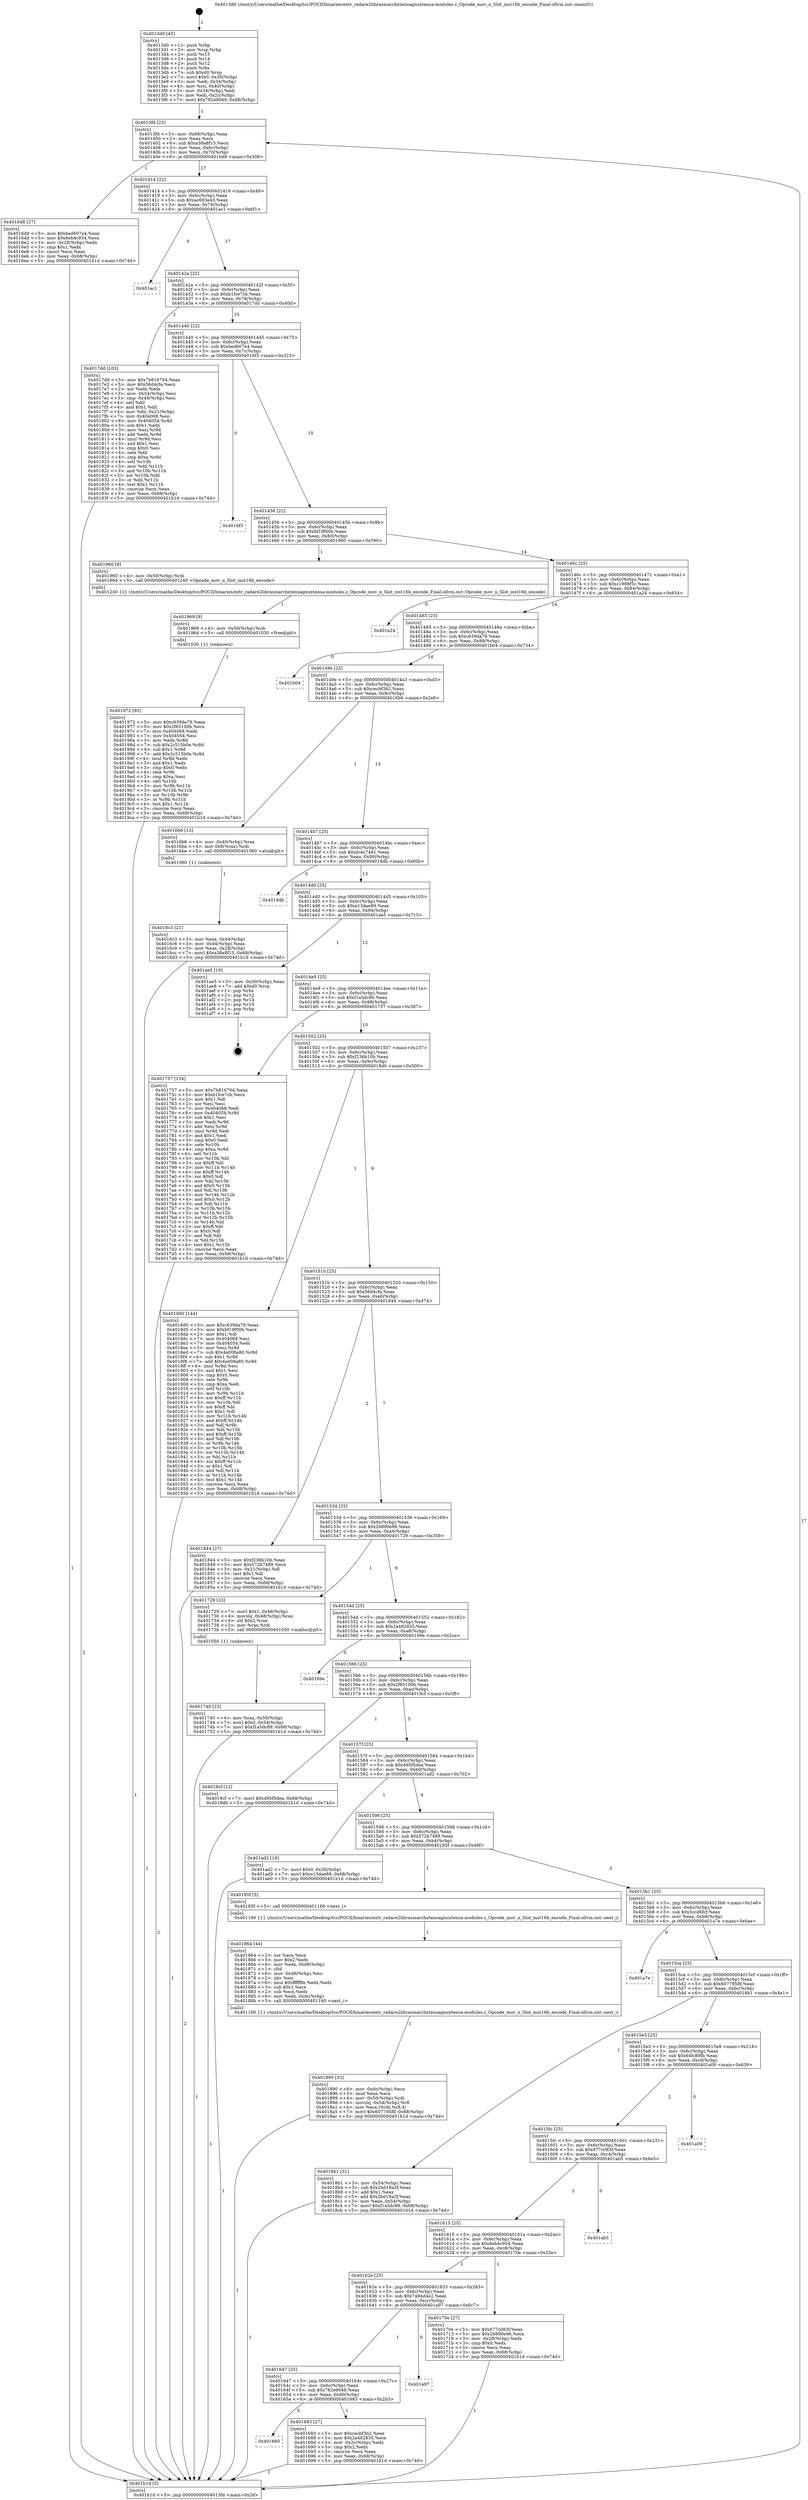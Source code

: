digraph "0x4013d0" {
  label = "0x4013d0 (/mnt/c/Users/mathe/Desktop/tcc/POCII/binaries/extr_radare2librasmarchxtensagnuxtensa-modules.c_Opcode_mov_n_Slot_inst16b_encode_Final-ollvm.out::main(0))"
  labelloc = "t"
  node[shape=record]

  Entry [label="",width=0.3,height=0.3,shape=circle,fillcolor=black,style=filled]
  "0x4013fd" [label="{
     0x4013fd [23]\l
     | [instrs]\l
     &nbsp;&nbsp;0x4013fd \<+3\>: mov -0x68(%rbp),%eax\l
     &nbsp;&nbsp;0x401400 \<+2\>: mov %eax,%ecx\l
     &nbsp;&nbsp;0x401402 \<+6\>: sub $0xa38a8f15,%ecx\l
     &nbsp;&nbsp;0x401408 \<+3\>: mov %eax,-0x6c(%rbp)\l
     &nbsp;&nbsp;0x40140b \<+3\>: mov %ecx,-0x70(%rbp)\l
     &nbsp;&nbsp;0x40140e \<+6\>: je 00000000004016d8 \<main+0x308\>\l
  }"]
  "0x4016d8" [label="{
     0x4016d8 [27]\l
     | [instrs]\l
     &nbsp;&nbsp;0x4016d8 \<+5\>: mov $0xbed607e4,%eax\l
     &nbsp;&nbsp;0x4016dd \<+5\>: mov $0x6eb4c934,%ecx\l
     &nbsp;&nbsp;0x4016e2 \<+3\>: mov -0x28(%rbp),%edx\l
     &nbsp;&nbsp;0x4016e5 \<+3\>: cmp $0x1,%edx\l
     &nbsp;&nbsp;0x4016e8 \<+3\>: cmovl %ecx,%eax\l
     &nbsp;&nbsp;0x4016eb \<+3\>: mov %eax,-0x68(%rbp)\l
     &nbsp;&nbsp;0x4016ee \<+5\>: jmp 0000000000401b1d \<main+0x74d\>\l
  }"]
  "0x401414" [label="{
     0x401414 [22]\l
     | [instrs]\l
     &nbsp;&nbsp;0x401414 \<+5\>: jmp 0000000000401419 \<main+0x49\>\l
     &nbsp;&nbsp;0x401419 \<+3\>: mov -0x6c(%rbp),%eax\l
     &nbsp;&nbsp;0x40141c \<+5\>: sub $0xac693e43,%eax\l
     &nbsp;&nbsp;0x401421 \<+3\>: mov %eax,-0x74(%rbp)\l
     &nbsp;&nbsp;0x401424 \<+6\>: je 0000000000401ac1 \<main+0x6f1\>\l
  }"]
  Exit [label="",width=0.3,height=0.3,shape=circle,fillcolor=black,style=filled,peripheries=2]
  "0x401ac1" [label="{
     0x401ac1\l
  }", style=dashed]
  "0x40142a" [label="{
     0x40142a [22]\l
     | [instrs]\l
     &nbsp;&nbsp;0x40142a \<+5\>: jmp 000000000040142f \<main+0x5f\>\l
     &nbsp;&nbsp;0x40142f \<+3\>: mov -0x6c(%rbp),%eax\l
     &nbsp;&nbsp;0x401432 \<+5\>: sub $0xb1fce7cb,%eax\l
     &nbsp;&nbsp;0x401437 \<+3\>: mov %eax,-0x78(%rbp)\l
     &nbsp;&nbsp;0x40143a \<+6\>: je 00000000004017dd \<main+0x40d\>\l
  }"]
  "0x401972" [label="{
     0x401972 [93]\l
     | [instrs]\l
     &nbsp;&nbsp;0x401972 \<+5\>: mov $0xc639da79,%eax\l
     &nbsp;&nbsp;0x401977 \<+5\>: mov $0x2f65100b,%ecx\l
     &nbsp;&nbsp;0x40197c \<+7\>: mov 0x404068,%edx\l
     &nbsp;&nbsp;0x401983 \<+7\>: mov 0x404054,%esi\l
     &nbsp;&nbsp;0x40198a \<+3\>: mov %edx,%r8d\l
     &nbsp;&nbsp;0x40198d \<+7\>: sub $0x2c515b0e,%r8d\l
     &nbsp;&nbsp;0x401994 \<+4\>: sub $0x1,%r8d\l
     &nbsp;&nbsp;0x401998 \<+7\>: add $0x2c515b0e,%r8d\l
     &nbsp;&nbsp;0x40199f \<+4\>: imul %r8d,%edx\l
     &nbsp;&nbsp;0x4019a3 \<+3\>: and $0x1,%edx\l
     &nbsp;&nbsp;0x4019a6 \<+3\>: cmp $0x0,%edx\l
     &nbsp;&nbsp;0x4019a9 \<+4\>: sete %r9b\l
     &nbsp;&nbsp;0x4019ad \<+3\>: cmp $0xa,%esi\l
     &nbsp;&nbsp;0x4019b0 \<+4\>: setl %r10b\l
     &nbsp;&nbsp;0x4019b4 \<+3\>: mov %r9b,%r11b\l
     &nbsp;&nbsp;0x4019b7 \<+3\>: and %r10b,%r11b\l
     &nbsp;&nbsp;0x4019ba \<+3\>: xor %r10b,%r9b\l
     &nbsp;&nbsp;0x4019bd \<+3\>: or %r9b,%r11b\l
     &nbsp;&nbsp;0x4019c0 \<+4\>: test $0x1,%r11b\l
     &nbsp;&nbsp;0x4019c4 \<+3\>: cmovne %ecx,%eax\l
     &nbsp;&nbsp;0x4019c7 \<+3\>: mov %eax,-0x68(%rbp)\l
     &nbsp;&nbsp;0x4019ca \<+5\>: jmp 0000000000401b1d \<main+0x74d\>\l
  }"]
  "0x4017dd" [label="{
     0x4017dd [103]\l
     | [instrs]\l
     &nbsp;&nbsp;0x4017dd \<+5\>: mov $0x7b816704,%eax\l
     &nbsp;&nbsp;0x4017e2 \<+5\>: mov $0x56d4cfa,%ecx\l
     &nbsp;&nbsp;0x4017e7 \<+2\>: xor %edx,%edx\l
     &nbsp;&nbsp;0x4017e9 \<+3\>: mov -0x54(%rbp),%esi\l
     &nbsp;&nbsp;0x4017ec \<+3\>: cmp -0x48(%rbp),%esi\l
     &nbsp;&nbsp;0x4017ef \<+4\>: setl %dil\l
     &nbsp;&nbsp;0x4017f3 \<+4\>: and $0x1,%dil\l
     &nbsp;&nbsp;0x4017f7 \<+4\>: mov %dil,-0x21(%rbp)\l
     &nbsp;&nbsp;0x4017fb \<+7\>: mov 0x404068,%esi\l
     &nbsp;&nbsp;0x401802 \<+8\>: mov 0x404054,%r8d\l
     &nbsp;&nbsp;0x40180a \<+3\>: sub $0x1,%edx\l
     &nbsp;&nbsp;0x40180d \<+3\>: mov %esi,%r9d\l
     &nbsp;&nbsp;0x401810 \<+3\>: add %edx,%r9d\l
     &nbsp;&nbsp;0x401813 \<+4\>: imul %r9d,%esi\l
     &nbsp;&nbsp;0x401817 \<+3\>: and $0x1,%esi\l
     &nbsp;&nbsp;0x40181a \<+3\>: cmp $0x0,%esi\l
     &nbsp;&nbsp;0x40181d \<+4\>: sete %dil\l
     &nbsp;&nbsp;0x401821 \<+4\>: cmp $0xa,%r8d\l
     &nbsp;&nbsp;0x401825 \<+4\>: setl %r10b\l
     &nbsp;&nbsp;0x401829 \<+3\>: mov %dil,%r11b\l
     &nbsp;&nbsp;0x40182c \<+3\>: and %r10b,%r11b\l
     &nbsp;&nbsp;0x40182f \<+3\>: xor %r10b,%dil\l
     &nbsp;&nbsp;0x401832 \<+3\>: or %dil,%r11b\l
     &nbsp;&nbsp;0x401835 \<+4\>: test $0x1,%r11b\l
     &nbsp;&nbsp;0x401839 \<+3\>: cmovne %ecx,%eax\l
     &nbsp;&nbsp;0x40183c \<+3\>: mov %eax,-0x68(%rbp)\l
     &nbsp;&nbsp;0x40183f \<+5\>: jmp 0000000000401b1d \<main+0x74d\>\l
  }"]
  "0x401440" [label="{
     0x401440 [22]\l
     | [instrs]\l
     &nbsp;&nbsp;0x401440 \<+5\>: jmp 0000000000401445 \<main+0x75\>\l
     &nbsp;&nbsp;0x401445 \<+3\>: mov -0x6c(%rbp),%eax\l
     &nbsp;&nbsp;0x401448 \<+5\>: sub $0xbed607e4,%eax\l
     &nbsp;&nbsp;0x40144d \<+3\>: mov %eax,-0x7c(%rbp)\l
     &nbsp;&nbsp;0x401450 \<+6\>: je 00000000004016f3 \<main+0x323\>\l
  }"]
  "0x401969" [label="{
     0x401969 [9]\l
     | [instrs]\l
     &nbsp;&nbsp;0x401969 \<+4\>: mov -0x50(%rbp),%rdi\l
     &nbsp;&nbsp;0x40196d \<+5\>: call 0000000000401030 \<free@plt\>\l
     | [calls]\l
     &nbsp;&nbsp;0x401030 \{1\} (unknown)\l
  }"]
  "0x4016f3" [label="{
     0x4016f3\l
  }", style=dashed]
  "0x401456" [label="{
     0x401456 [22]\l
     | [instrs]\l
     &nbsp;&nbsp;0x401456 \<+5\>: jmp 000000000040145b \<main+0x8b\>\l
     &nbsp;&nbsp;0x40145b \<+3\>: mov -0x6c(%rbp),%eax\l
     &nbsp;&nbsp;0x40145e \<+5\>: sub $0xbf19f00b,%eax\l
     &nbsp;&nbsp;0x401463 \<+3\>: mov %eax,-0x80(%rbp)\l
     &nbsp;&nbsp;0x401466 \<+6\>: je 0000000000401960 \<main+0x590\>\l
  }"]
  "0x401890" [label="{
     0x401890 [33]\l
     | [instrs]\l
     &nbsp;&nbsp;0x401890 \<+6\>: mov -0xdc(%rbp),%ecx\l
     &nbsp;&nbsp;0x401896 \<+3\>: imul %eax,%ecx\l
     &nbsp;&nbsp;0x401899 \<+4\>: mov -0x50(%rbp),%rdi\l
     &nbsp;&nbsp;0x40189d \<+4\>: movslq -0x54(%rbp),%r8\l
     &nbsp;&nbsp;0x4018a1 \<+4\>: mov %ecx,(%rdi,%r8,4)\l
     &nbsp;&nbsp;0x4018a5 \<+7\>: movl $0x6077958f,-0x68(%rbp)\l
     &nbsp;&nbsp;0x4018ac \<+5\>: jmp 0000000000401b1d \<main+0x74d\>\l
  }"]
  "0x401960" [label="{
     0x401960 [9]\l
     | [instrs]\l
     &nbsp;&nbsp;0x401960 \<+4\>: mov -0x50(%rbp),%rdi\l
     &nbsp;&nbsp;0x401964 \<+5\>: call 0000000000401240 \<Opcode_mov_n_Slot_inst16b_encode\>\l
     | [calls]\l
     &nbsp;&nbsp;0x401240 \{1\} (/mnt/c/Users/mathe/Desktop/tcc/POCII/binaries/extr_radare2librasmarchxtensagnuxtensa-modules.c_Opcode_mov_n_Slot_inst16b_encode_Final-ollvm.out::Opcode_mov_n_Slot_inst16b_encode)\l
  }"]
  "0x40146c" [label="{
     0x40146c [25]\l
     | [instrs]\l
     &nbsp;&nbsp;0x40146c \<+5\>: jmp 0000000000401471 \<main+0xa1\>\l
     &nbsp;&nbsp;0x401471 \<+3\>: mov -0x6c(%rbp),%eax\l
     &nbsp;&nbsp;0x401474 \<+5\>: sub $0xc1988f5c,%eax\l
     &nbsp;&nbsp;0x401479 \<+6\>: mov %eax,-0x84(%rbp)\l
     &nbsp;&nbsp;0x40147f \<+6\>: je 0000000000401a24 \<main+0x654\>\l
  }"]
  "0x401864" [label="{
     0x401864 [44]\l
     | [instrs]\l
     &nbsp;&nbsp;0x401864 \<+2\>: xor %ecx,%ecx\l
     &nbsp;&nbsp;0x401866 \<+5\>: mov $0x2,%edx\l
     &nbsp;&nbsp;0x40186b \<+6\>: mov %edx,-0xd8(%rbp)\l
     &nbsp;&nbsp;0x401871 \<+1\>: cltd\l
     &nbsp;&nbsp;0x401872 \<+6\>: mov -0xd8(%rbp),%esi\l
     &nbsp;&nbsp;0x401878 \<+2\>: idiv %esi\l
     &nbsp;&nbsp;0x40187a \<+6\>: imul $0xfffffffe,%edx,%edx\l
     &nbsp;&nbsp;0x401880 \<+3\>: sub $0x1,%ecx\l
     &nbsp;&nbsp;0x401883 \<+2\>: sub %ecx,%edx\l
     &nbsp;&nbsp;0x401885 \<+6\>: mov %edx,-0xdc(%rbp)\l
     &nbsp;&nbsp;0x40188b \<+5\>: call 0000000000401160 \<next_i\>\l
     | [calls]\l
     &nbsp;&nbsp;0x401160 \{1\} (/mnt/c/Users/mathe/Desktop/tcc/POCII/binaries/extr_radare2librasmarchxtensagnuxtensa-modules.c_Opcode_mov_n_Slot_inst16b_encode_Final-ollvm.out::next_i)\l
  }"]
  "0x401a24" [label="{
     0x401a24\l
  }", style=dashed]
  "0x401485" [label="{
     0x401485 [25]\l
     | [instrs]\l
     &nbsp;&nbsp;0x401485 \<+5\>: jmp 000000000040148a \<main+0xba\>\l
     &nbsp;&nbsp;0x40148a \<+3\>: mov -0x6c(%rbp),%eax\l
     &nbsp;&nbsp;0x40148d \<+5\>: sub $0xc639da79,%eax\l
     &nbsp;&nbsp;0x401492 \<+6\>: mov %eax,-0x88(%rbp)\l
     &nbsp;&nbsp;0x401498 \<+6\>: je 0000000000401b04 \<main+0x734\>\l
  }"]
  "0x401740" [label="{
     0x401740 [23]\l
     | [instrs]\l
     &nbsp;&nbsp;0x401740 \<+4\>: mov %rax,-0x50(%rbp)\l
     &nbsp;&nbsp;0x401744 \<+7\>: movl $0x0,-0x54(%rbp)\l
     &nbsp;&nbsp;0x40174b \<+7\>: movl $0xf1a5dc89,-0x68(%rbp)\l
     &nbsp;&nbsp;0x401752 \<+5\>: jmp 0000000000401b1d \<main+0x74d\>\l
  }"]
  "0x401b04" [label="{
     0x401b04\l
  }", style=dashed]
  "0x40149e" [label="{
     0x40149e [25]\l
     | [instrs]\l
     &nbsp;&nbsp;0x40149e \<+5\>: jmp 00000000004014a3 \<main+0xd3\>\l
     &nbsp;&nbsp;0x4014a3 \<+3\>: mov -0x6c(%rbp),%eax\l
     &nbsp;&nbsp;0x4014a6 \<+5\>: sub $0xcecbf3b2,%eax\l
     &nbsp;&nbsp;0x4014ab \<+6\>: mov %eax,-0x8c(%rbp)\l
     &nbsp;&nbsp;0x4014b1 \<+6\>: je 00000000004016b6 \<main+0x2e6\>\l
  }"]
  "0x4016c3" [label="{
     0x4016c3 [21]\l
     | [instrs]\l
     &nbsp;&nbsp;0x4016c3 \<+3\>: mov %eax,-0x44(%rbp)\l
     &nbsp;&nbsp;0x4016c6 \<+3\>: mov -0x44(%rbp),%eax\l
     &nbsp;&nbsp;0x4016c9 \<+3\>: mov %eax,-0x28(%rbp)\l
     &nbsp;&nbsp;0x4016cc \<+7\>: movl $0xa38a8f15,-0x68(%rbp)\l
     &nbsp;&nbsp;0x4016d3 \<+5\>: jmp 0000000000401b1d \<main+0x74d\>\l
  }"]
  "0x4016b6" [label="{
     0x4016b6 [13]\l
     | [instrs]\l
     &nbsp;&nbsp;0x4016b6 \<+4\>: mov -0x40(%rbp),%rax\l
     &nbsp;&nbsp;0x4016ba \<+4\>: mov 0x8(%rax),%rdi\l
     &nbsp;&nbsp;0x4016be \<+5\>: call 0000000000401060 \<atoi@plt\>\l
     | [calls]\l
     &nbsp;&nbsp;0x401060 \{1\} (unknown)\l
  }"]
  "0x4014b7" [label="{
     0x4014b7 [25]\l
     | [instrs]\l
     &nbsp;&nbsp;0x4014b7 \<+5\>: jmp 00000000004014bc \<main+0xec\>\l
     &nbsp;&nbsp;0x4014bc \<+3\>: mov -0x6c(%rbp),%eax\l
     &nbsp;&nbsp;0x4014bf \<+5\>: sub $0xdcec7461,%eax\l
     &nbsp;&nbsp;0x4014c4 \<+6\>: mov %eax,-0x90(%rbp)\l
     &nbsp;&nbsp;0x4014ca \<+6\>: je 00000000004019db \<main+0x60b\>\l
  }"]
  "0x4013d0" [label="{
     0x4013d0 [45]\l
     | [instrs]\l
     &nbsp;&nbsp;0x4013d0 \<+1\>: push %rbp\l
     &nbsp;&nbsp;0x4013d1 \<+3\>: mov %rsp,%rbp\l
     &nbsp;&nbsp;0x4013d4 \<+2\>: push %r15\l
     &nbsp;&nbsp;0x4013d6 \<+2\>: push %r14\l
     &nbsp;&nbsp;0x4013d8 \<+2\>: push %r12\l
     &nbsp;&nbsp;0x4013da \<+1\>: push %rbx\l
     &nbsp;&nbsp;0x4013db \<+7\>: sub $0xd0,%rsp\l
     &nbsp;&nbsp;0x4013e2 \<+7\>: movl $0x0,-0x30(%rbp)\l
     &nbsp;&nbsp;0x4013e9 \<+3\>: mov %edi,-0x34(%rbp)\l
     &nbsp;&nbsp;0x4013ec \<+4\>: mov %rsi,-0x40(%rbp)\l
     &nbsp;&nbsp;0x4013f0 \<+3\>: mov -0x34(%rbp),%edi\l
     &nbsp;&nbsp;0x4013f3 \<+3\>: mov %edi,-0x2c(%rbp)\l
     &nbsp;&nbsp;0x4013f6 \<+7\>: movl $0x782e9049,-0x68(%rbp)\l
  }"]
  "0x4019db" [label="{
     0x4019db\l
  }", style=dashed]
  "0x4014d0" [label="{
     0x4014d0 [25]\l
     | [instrs]\l
     &nbsp;&nbsp;0x4014d0 \<+5\>: jmp 00000000004014d5 \<main+0x105\>\l
     &nbsp;&nbsp;0x4014d5 \<+3\>: mov -0x6c(%rbp),%eax\l
     &nbsp;&nbsp;0x4014d8 \<+5\>: sub $0xe13dae89,%eax\l
     &nbsp;&nbsp;0x4014dd \<+6\>: mov %eax,-0x94(%rbp)\l
     &nbsp;&nbsp;0x4014e3 \<+6\>: je 0000000000401ae5 \<main+0x715\>\l
  }"]
  "0x401b1d" [label="{
     0x401b1d [5]\l
     | [instrs]\l
     &nbsp;&nbsp;0x401b1d \<+5\>: jmp 00000000004013fd \<main+0x2d\>\l
  }"]
  "0x401ae5" [label="{
     0x401ae5 [19]\l
     | [instrs]\l
     &nbsp;&nbsp;0x401ae5 \<+3\>: mov -0x30(%rbp),%eax\l
     &nbsp;&nbsp;0x401ae8 \<+7\>: add $0xd0,%rsp\l
     &nbsp;&nbsp;0x401aef \<+1\>: pop %rbx\l
     &nbsp;&nbsp;0x401af0 \<+2\>: pop %r12\l
     &nbsp;&nbsp;0x401af2 \<+2\>: pop %r14\l
     &nbsp;&nbsp;0x401af4 \<+2\>: pop %r15\l
     &nbsp;&nbsp;0x401af6 \<+1\>: pop %rbp\l
     &nbsp;&nbsp;0x401af7 \<+1\>: ret\l
  }"]
  "0x4014e9" [label="{
     0x4014e9 [25]\l
     | [instrs]\l
     &nbsp;&nbsp;0x4014e9 \<+5\>: jmp 00000000004014ee \<main+0x11e\>\l
     &nbsp;&nbsp;0x4014ee \<+3\>: mov -0x6c(%rbp),%eax\l
     &nbsp;&nbsp;0x4014f1 \<+5\>: sub $0xf1a5dc89,%eax\l
     &nbsp;&nbsp;0x4014f6 \<+6\>: mov %eax,-0x98(%rbp)\l
     &nbsp;&nbsp;0x4014fc \<+6\>: je 0000000000401757 \<main+0x387\>\l
  }"]
  "0x401660" [label="{
     0x401660\l
  }", style=dashed]
  "0x401757" [label="{
     0x401757 [134]\l
     | [instrs]\l
     &nbsp;&nbsp;0x401757 \<+5\>: mov $0x7b816704,%eax\l
     &nbsp;&nbsp;0x40175c \<+5\>: mov $0xb1fce7cb,%ecx\l
     &nbsp;&nbsp;0x401761 \<+2\>: mov $0x1,%dl\l
     &nbsp;&nbsp;0x401763 \<+2\>: xor %esi,%esi\l
     &nbsp;&nbsp;0x401765 \<+7\>: mov 0x404068,%edi\l
     &nbsp;&nbsp;0x40176c \<+8\>: mov 0x404054,%r8d\l
     &nbsp;&nbsp;0x401774 \<+3\>: sub $0x1,%esi\l
     &nbsp;&nbsp;0x401777 \<+3\>: mov %edi,%r9d\l
     &nbsp;&nbsp;0x40177a \<+3\>: add %esi,%r9d\l
     &nbsp;&nbsp;0x40177d \<+4\>: imul %r9d,%edi\l
     &nbsp;&nbsp;0x401781 \<+3\>: and $0x1,%edi\l
     &nbsp;&nbsp;0x401784 \<+3\>: cmp $0x0,%edi\l
     &nbsp;&nbsp;0x401787 \<+4\>: sete %r10b\l
     &nbsp;&nbsp;0x40178b \<+4\>: cmp $0xa,%r8d\l
     &nbsp;&nbsp;0x40178f \<+4\>: setl %r11b\l
     &nbsp;&nbsp;0x401793 \<+3\>: mov %r10b,%bl\l
     &nbsp;&nbsp;0x401796 \<+3\>: xor $0xff,%bl\l
     &nbsp;&nbsp;0x401799 \<+3\>: mov %r11b,%r14b\l
     &nbsp;&nbsp;0x40179c \<+4\>: xor $0xff,%r14b\l
     &nbsp;&nbsp;0x4017a0 \<+3\>: xor $0x0,%dl\l
     &nbsp;&nbsp;0x4017a3 \<+3\>: mov %bl,%r15b\l
     &nbsp;&nbsp;0x4017a6 \<+4\>: and $0x0,%r15b\l
     &nbsp;&nbsp;0x4017aa \<+3\>: and %dl,%r10b\l
     &nbsp;&nbsp;0x4017ad \<+3\>: mov %r14b,%r12b\l
     &nbsp;&nbsp;0x4017b0 \<+4\>: and $0x0,%r12b\l
     &nbsp;&nbsp;0x4017b4 \<+3\>: and %dl,%r11b\l
     &nbsp;&nbsp;0x4017b7 \<+3\>: or %r10b,%r15b\l
     &nbsp;&nbsp;0x4017ba \<+3\>: or %r11b,%r12b\l
     &nbsp;&nbsp;0x4017bd \<+3\>: xor %r12b,%r15b\l
     &nbsp;&nbsp;0x4017c0 \<+3\>: or %r14b,%bl\l
     &nbsp;&nbsp;0x4017c3 \<+3\>: xor $0xff,%bl\l
     &nbsp;&nbsp;0x4017c6 \<+3\>: or $0x0,%dl\l
     &nbsp;&nbsp;0x4017c9 \<+2\>: and %dl,%bl\l
     &nbsp;&nbsp;0x4017cb \<+3\>: or %bl,%r15b\l
     &nbsp;&nbsp;0x4017ce \<+4\>: test $0x1,%r15b\l
     &nbsp;&nbsp;0x4017d2 \<+3\>: cmovne %ecx,%eax\l
     &nbsp;&nbsp;0x4017d5 \<+3\>: mov %eax,-0x68(%rbp)\l
     &nbsp;&nbsp;0x4017d8 \<+5\>: jmp 0000000000401b1d \<main+0x74d\>\l
  }"]
  "0x401502" [label="{
     0x401502 [25]\l
     | [instrs]\l
     &nbsp;&nbsp;0x401502 \<+5\>: jmp 0000000000401507 \<main+0x137\>\l
     &nbsp;&nbsp;0x401507 \<+3\>: mov -0x6c(%rbp),%eax\l
     &nbsp;&nbsp;0x40150a \<+5\>: sub $0xf236b10b,%eax\l
     &nbsp;&nbsp;0x40150f \<+6\>: mov %eax,-0x9c(%rbp)\l
     &nbsp;&nbsp;0x401515 \<+6\>: je 00000000004018d0 \<main+0x500\>\l
  }"]
  "0x401683" [label="{
     0x401683 [27]\l
     | [instrs]\l
     &nbsp;&nbsp;0x401683 \<+5\>: mov $0xcecbf3b2,%eax\l
     &nbsp;&nbsp;0x401688 \<+5\>: mov $0x2a482835,%ecx\l
     &nbsp;&nbsp;0x40168d \<+3\>: mov -0x2c(%rbp),%edx\l
     &nbsp;&nbsp;0x401690 \<+3\>: cmp $0x2,%edx\l
     &nbsp;&nbsp;0x401693 \<+3\>: cmovne %ecx,%eax\l
     &nbsp;&nbsp;0x401696 \<+3\>: mov %eax,-0x68(%rbp)\l
     &nbsp;&nbsp;0x401699 \<+5\>: jmp 0000000000401b1d \<main+0x74d\>\l
  }"]
  "0x4018d0" [label="{
     0x4018d0 [144]\l
     | [instrs]\l
     &nbsp;&nbsp;0x4018d0 \<+5\>: mov $0xc639da79,%eax\l
     &nbsp;&nbsp;0x4018d5 \<+5\>: mov $0xbf19f00b,%ecx\l
     &nbsp;&nbsp;0x4018da \<+2\>: mov $0x1,%dl\l
     &nbsp;&nbsp;0x4018dc \<+7\>: mov 0x404068,%esi\l
     &nbsp;&nbsp;0x4018e3 \<+7\>: mov 0x404054,%edi\l
     &nbsp;&nbsp;0x4018ea \<+3\>: mov %esi,%r8d\l
     &nbsp;&nbsp;0x4018ed \<+7\>: sub $0x4a008a80,%r8d\l
     &nbsp;&nbsp;0x4018f4 \<+4\>: sub $0x1,%r8d\l
     &nbsp;&nbsp;0x4018f8 \<+7\>: add $0x4a008a80,%r8d\l
     &nbsp;&nbsp;0x4018ff \<+4\>: imul %r8d,%esi\l
     &nbsp;&nbsp;0x401903 \<+3\>: and $0x1,%esi\l
     &nbsp;&nbsp;0x401906 \<+3\>: cmp $0x0,%esi\l
     &nbsp;&nbsp;0x401909 \<+4\>: sete %r9b\l
     &nbsp;&nbsp;0x40190d \<+3\>: cmp $0xa,%edi\l
     &nbsp;&nbsp;0x401910 \<+4\>: setl %r10b\l
     &nbsp;&nbsp;0x401914 \<+3\>: mov %r9b,%r11b\l
     &nbsp;&nbsp;0x401917 \<+4\>: xor $0xff,%r11b\l
     &nbsp;&nbsp;0x40191b \<+3\>: mov %r10b,%bl\l
     &nbsp;&nbsp;0x40191e \<+3\>: xor $0xff,%bl\l
     &nbsp;&nbsp;0x401921 \<+3\>: xor $0x1,%dl\l
     &nbsp;&nbsp;0x401924 \<+3\>: mov %r11b,%r14b\l
     &nbsp;&nbsp;0x401927 \<+4\>: and $0xff,%r14b\l
     &nbsp;&nbsp;0x40192b \<+3\>: and %dl,%r9b\l
     &nbsp;&nbsp;0x40192e \<+3\>: mov %bl,%r15b\l
     &nbsp;&nbsp;0x401931 \<+4\>: and $0xff,%r15b\l
     &nbsp;&nbsp;0x401935 \<+3\>: and %dl,%r10b\l
     &nbsp;&nbsp;0x401938 \<+3\>: or %r9b,%r14b\l
     &nbsp;&nbsp;0x40193b \<+3\>: or %r10b,%r15b\l
     &nbsp;&nbsp;0x40193e \<+3\>: xor %r15b,%r14b\l
     &nbsp;&nbsp;0x401941 \<+3\>: or %bl,%r11b\l
     &nbsp;&nbsp;0x401944 \<+4\>: xor $0xff,%r11b\l
     &nbsp;&nbsp;0x401948 \<+3\>: or $0x1,%dl\l
     &nbsp;&nbsp;0x40194b \<+3\>: and %dl,%r11b\l
     &nbsp;&nbsp;0x40194e \<+3\>: or %r11b,%r14b\l
     &nbsp;&nbsp;0x401951 \<+4\>: test $0x1,%r14b\l
     &nbsp;&nbsp;0x401955 \<+3\>: cmovne %ecx,%eax\l
     &nbsp;&nbsp;0x401958 \<+3\>: mov %eax,-0x68(%rbp)\l
     &nbsp;&nbsp;0x40195b \<+5\>: jmp 0000000000401b1d \<main+0x74d\>\l
  }"]
  "0x40151b" [label="{
     0x40151b [25]\l
     | [instrs]\l
     &nbsp;&nbsp;0x40151b \<+5\>: jmp 0000000000401520 \<main+0x150\>\l
     &nbsp;&nbsp;0x401520 \<+3\>: mov -0x6c(%rbp),%eax\l
     &nbsp;&nbsp;0x401523 \<+5\>: sub $0x56d4cfa,%eax\l
     &nbsp;&nbsp;0x401528 \<+6\>: mov %eax,-0xa0(%rbp)\l
     &nbsp;&nbsp;0x40152e \<+6\>: je 0000000000401844 \<main+0x474\>\l
  }"]
  "0x401647" [label="{
     0x401647 [25]\l
     | [instrs]\l
     &nbsp;&nbsp;0x401647 \<+5\>: jmp 000000000040164c \<main+0x27c\>\l
     &nbsp;&nbsp;0x40164c \<+3\>: mov -0x6c(%rbp),%eax\l
     &nbsp;&nbsp;0x40164f \<+5\>: sub $0x782e9049,%eax\l
     &nbsp;&nbsp;0x401654 \<+6\>: mov %eax,-0xd0(%rbp)\l
     &nbsp;&nbsp;0x40165a \<+6\>: je 0000000000401683 \<main+0x2b3\>\l
  }"]
  "0x401844" [label="{
     0x401844 [27]\l
     | [instrs]\l
     &nbsp;&nbsp;0x401844 \<+5\>: mov $0xf236b10b,%eax\l
     &nbsp;&nbsp;0x401849 \<+5\>: mov $0x572b7489,%ecx\l
     &nbsp;&nbsp;0x40184e \<+3\>: mov -0x21(%rbp),%dl\l
     &nbsp;&nbsp;0x401851 \<+3\>: test $0x1,%dl\l
     &nbsp;&nbsp;0x401854 \<+3\>: cmovne %ecx,%eax\l
     &nbsp;&nbsp;0x401857 \<+3\>: mov %eax,-0x68(%rbp)\l
     &nbsp;&nbsp;0x40185a \<+5\>: jmp 0000000000401b1d \<main+0x74d\>\l
  }"]
  "0x401534" [label="{
     0x401534 [25]\l
     | [instrs]\l
     &nbsp;&nbsp;0x401534 \<+5\>: jmp 0000000000401539 \<main+0x169\>\l
     &nbsp;&nbsp;0x401539 \<+3\>: mov -0x6c(%rbp),%eax\l
     &nbsp;&nbsp;0x40153c \<+5\>: sub $0x26890e96,%eax\l
     &nbsp;&nbsp;0x401541 \<+6\>: mov %eax,-0xa4(%rbp)\l
     &nbsp;&nbsp;0x401547 \<+6\>: je 0000000000401729 \<main+0x359\>\l
  }"]
  "0x401a97" [label="{
     0x401a97\l
  }", style=dashed]
  "0x401729" [label="{
     0x401729 [23]\l
     | [instrs]\l
     &nbsp;&nbsp;0x401729 \<+7\>: movl $0x1,-0x48(%rbp)\l
     &nbsp;&nbsp;0x401730 \<+4\>: movslq -0x48(%rbp),%rax\l
     &nbsp;&nbsp;0x401734 \<+4\>: shl $0x2,%rax\l
     &nbsp;&nbsp;0x401738 \<+3\>: mov %rax,%rdi\l
     &nbsp;&nbsp;0x40173b \<+5\>: call 0000000000401050 \<malloc@plt\>\l
     | [calls]\l
     &nbsp;&nbsp;0x401050 \{1\} (unknown)\l
  }"]
  "0x40154d" [label="{
     0x40154d [25]\l
     | [instrs]\l
     &nbsp;&nbsp;0x40154d \<+5\>: jmp 0000000000401552 \<main+0x182\>\l
     &nbsp;&nbsp;0x401552 \<+3\>: mov -0x6c(%rbp),%eax\l
     &nbsp;&nbsp;0x401555 \<+5\>: sub $0x2a482835,%eax\l
     &nbsp;&nbsp;0x40155a \<+6\>: mov %eax,-0xa8(%rbp)\l
     &nbsp;&nbsp;0x401560 \<+6\>: je 000000000040169e \<main+0x2ce\>\l
  }"]
  "0x40162e" [label="{
     0x40162e [25]\l
     | [instrs]\l
     &nbsp;&nbsp;0x40162e \<+5\>: jmp 0000000000401633 \<main+0x263\>\l
     &nbsp;&nbsp;0x401633 \<+3\>: mov -0x6c(%rbp),%eax\l
     &nbsp;&nbsp;0x401636 \<+5\>: sub $0x7494d4e2,%eax\l
     &nbsp;&nbsp;0x40163b \<+6\>: mov %eax,-0xcc(%rbp)\l
     &nbsp;&nbsp;0x401641 \<+6\>: je 0000000000401a97 \<main+0x6c7\>\l
  }"]
  "0x40169e" [label="{
     0x40169e\l
  }", style=dashed]
  "0x401566" [label="{
     0x401566 [25]\l
     | [instrs]\l
     &nbsp;&nbsp;0x401566 \<+5\>: jmp 000000000040156b \<main+0x19b\>\l
     &nbsp;&nbsp;0x40156b \<+3\>: mov -0x6c(%rbp),%eax\l
     &nbsp;&nbsp;0x40156e \<+5\>: sub $0x2f65100b,%eax\l
     &nbsp;&nbsp;0x401573 \<+6\>: mov %eax,-0xac(%rbp)\l
     &nbsp;&nbsp;0x401579 \<+6\>: je 00000000004019cf \<main+0x5ff\>\l
  }"]
  "0x40170e" [label="{
     0x40170e [27]\l
     | [instrs]\l
     &nbsp;&nbsp;0x40170e \<+5\>: mov $0x677c083f,%eax\l
     &nbsp;&nbsp;0x401713 \<+5\>: mov $0x26890e96,%ecx\l
     &nbsp;&nbsp;0x401718 \<+3\>: mov -0x28(%rbp),%edx\l
     &nbsp;&nbsp;0x40171b \<+3\>: cmp $0x0,%edx\l
     &nbsp;&nbsp;0x40171e \<+3\>: cmove %ecx,%eax\l
     &nbsp;&nbsp;0x401721 \<+3\>: mov %eax,-0x68(%rbp)\l
     &nbsp;&nbsp;0x401724 \<+5\>: jmp 0000000000401b1d \<main+0x74d\>\l
  }"]
  "0x4019cf" [label="{
     0x4019cf [12]\l
     | [instrs]\l
     &nbsp;&nbsp;0x4019cf \<+7\>: movl $0x495f5dea,-0x68(%rbp)\l
     &nbsp;&nbsp;0x4019d6 \<+5\>: jmp 0000000000401b1d \<main+0x74d\>\l
  }"]
  "0x40157f" [label="{
     0x40157f [25]\l
     | [instrs]\l
     &nbsp;&nbsp;0x40157f \<+5\>: jmp 0000000000401584 \<main+0x1b4\>\l
     &nbsp;&nbsp;0x401584 \<+3\>: mov -0x6c(%rbp),%eax\l
     &nbsp;&nbsp;0x401587 \<+5\>: sub $0x495f5dea,%eax\l
     &nbsp;&nbsp;0x40158c \<+6\>: mov %eax,-0xb0(%rbp)\l
     &nbsp;&nbsp;0x401592 \<+6\>: je 0000000000401ad2 \<main+0x702\>\l
  }"]
  "0x401615" [label="{
     0x401615 [25]\l
     | [instrs]\l
     &nbsp;&nbsp;0x401615 \<+5\>: jmp 000000000040161a \<main+0x24a\>\l
     &nbsp;&nbsp;0x40161a \<+3\>: mov -0x6c(%rbp),%eax\l
     &nbsp;&nbsp;0x40161d \<+5\>: sub $0x6eb4c934,%eax\l
     &nbsp;&nbsp;0x401622 \<+6\>: mov %eax,-0xc8(%rbp)\l
     &nbsp;&nbsp;0x401628 \<+6\>: je 000000000040170e \<main+0x33e\>\l
  }"]
  "0x401ad2" [label="{
     0x401ad2 [19]\l
     | [instrs]\l
     &nbsp;&nbsp;0x401ad2 \<+7\>: movl $0x0,-0x30(%rbp)\l
     &nbsp;&nbsp;0x401ad9 \<+7\>: movl $0xe13dae89,-0x68(%rbp)\l
     &nbsp;&nbsp;0x401ae0 \<+5\>: jmp 0000000000401b1d \<main+0x74d\>\l
  }"]
  "0x401598" [label="{
     0x401598 [25]\l
     | [instrs]\l
     &nbsp;&nbsp;0x401598 \<+5\>: jmp 000000000040159d \<main+0x1cd\>\l
     &nbsp;&nbsp;0x40159d \<+3\>: mov -0x6c(%rbp),%eax\l
     &nbsp;&nbsp;0x4015a0 \<+5\>: sub $0x572b7489,%eax\l
     &nbsp;&nbsp;0x4015a5 \<+6\>: mov %eax,-0xb4(%rbp)\l
     &nbsp;&nbsp;0x4015ab \<+6\>: je 000000000040185f \<main+0x48f\>\l
  }"]
  "0x401ab5" [label="{
     0x401ab5\l
  }", style=dashed]
  "0x40185f" [label="{
     0x40185f [5]\l
     | [instrs]\l
     &nbsp;&nbsp;0x40185f \<+5\>: call 0000000000401160 \<next_i\>\l
     | [calls]\l
     &nbsp;&nbsp;0x401160 \{1\} (/mnt/c/Users/mathe/Desktop/tcc/POCII/binaries/extr_radare2librasmarchxtensagnuxtensa-modules.c_Opcode_mov_n_Slot_inst16b_encode_Final-ollvm.out::next_i)\l
  }"]
  "0x4015b1" [label="{
     0x4015b1 [25]\l
     | [instrs]\l
     &nbsp;&nbsp;0x4015b1 \<+5\>: jmp 00000000004015b6 \<main+0x1e6\>\l
     &nbsp;&nbsp;0x4015b6 \<+3\>: mov -0x6c(%rbp),%eax\l
     &nbsp;&nbsp;0x4015b9 \<+5\>: sub $0x5ccd6fcf,%eax\l
     &nbsp;&nbsp;0x4015be \<+6\>: mov %eax,-0xb8(%rbp)\l
     &nbsp;&nbsp;0x4015c4 \<+6\>: je 0000000000401a7e \<main+0x6ae\>\l
  }"]
  "0x4015fc" [label="{
     0x4015fc [25]\l
     | [instrs]\l
     &nbsp;&nbsp;0x4015fc \<+5\>: jmp 0000000000401601 \<main+0x231\>\l
     &nbsp;&nbsp;0x401601 \<+3\>: mov -0x6c(%rbp),%eax\l
     &nbsp;&nbsp;0x401604 \<+5\>: sub $0x677c083f,%eax\l
     &nbsp;&nbsp;0x401609 \<+6\>: mov %eax,-0xc4(%rbp)\l
     &nbsp;&nbsp;0x40160f \<+6\>: je 0000000000401ab5 \<main+0x6e5\>\l
  }"]
  "0x401a7e" [label="{
     0x401a7e\l
  }", style=dashed]
  "0x4015ca" [label="{
     0x4015ca [25]\l
     | [instrs]\l
     &nbsp;&nbsp;0x4015ca \<+5\>: jmp 00000000004015cf \<main+0x1ff\>\l
     &nbsp;&nbsp;0x4015cf \<+3\>: mov -0x6c(%rbp),%eax\l
     &nbsp;&nbsp;0x4015d2 \<+5\>: sub $0x6077958f,%eax\l
     &nbsp;&nbsp;0x4015d7 \<+6\>: mov %eax,-0xbc(%rbp)\l
     &nbsp;&nbsp;0x4015dd \<+6\>: je 00000000004018b1 \<main+0x4e1\>\l
  }"]
  "0x401a09" [label="{
     0x401a09\l
  }", style=dashed]
  "0x4018b1" [label="{
     0x4018b1 [31]\l
     | [instrs]\l
     &nbsp;&nbsp;0x4018b1 \<+3\>: mov -0x54(%rbp),%eax\l
     &nbsp;&nbsp;0x4018b4 \<+5\>: sub $0x2bd19a2f,%eax\l
     &nbsp;&nbsp;0x4018b9 \<+3\>: add $0x1,%eax\l
     &nbsp;&nbsp;0x4018bc \<+5\>: add $0x2bd19a2f,%eax\l
     &nbsp;&nbsp;0x4018c1 \<+3\>: mov %eax,-0x54(%rbp)\l
     &nbsp;&nbsp;0x4018c4 \<+7\>: movl $0xf1a5dc89,-0x68(%rbp)\l
     &nbsp;&nbsp;0x4018cb \<+5\>: jmp 0000000000401b1d \<main+0x74d\>\l
  }"]
  "0x4015e3" [label="{
     0x4015e3 [25]\l
     | [instrs]\l
     &nbsp;&nbsp;0x4015e3 \<+5\>: jmp 00000000004015e8 \<main+0x218\>\l
     &nbsp;&nbsp;0x4015e8 \<+3\>: mov -0x6c(%rbp),%eax\l
     &nbsp;&nbsp;0x4015eb \<+5\>: sub $0x64fc89fb,%eax\l
     &nbsp;&nbsp;0x4015f0 \<+6\>: mov %eax,-0xc0(%rbp)\l
     &nbsp;&nbsp;0x4015f6 \<+6\>: je 0000000000401a09 \<main+0x639\>\l
  }"]
  Entry -> "0x4013d0" [label=" 1"]
  "0x4013fd" -> "0x4016d8" [label=" 1"]
  "0x4013fd" -> "0x401414" [label=" 17"]
  "0x401ae5" -> Exit [label=" 1"]
  "0x401414" -> "0x401ac1" [label=" 0"]
  "0x401414" -> "0x40142a" [label=" 17"]
  "0x401ad2" -> "0x401b1d" [label=" 1"]
  "0x40142a" -> "0x4017dd" [label=" 2"]
  "0x40142a" -> "0x401440" [label=" 15"]
  "0x4019cf" -> "0x401b1d" [label=" 1"]
  "0x401440" -> "0x4016f3" [label=" 0"]
  "0x401440" -> "0x401456" [label=" 15"]
  "0x401972" -> "0x401b1d" [label=" 1"]
  "0x401456" -> "0x401960" [label=" 1"]
  "0x401456" -> "0x40146c" [label=" 14"]
  "0x401969" -> "0x401972" [label=" 1"]
  "0x40146c" -> "0x401a24" [label=" 0"]
  "0x40146c" -> "0x401485" [label=" 14"]
  "0x401960" -> "0x401969" [label=" 1"]
  "0x401485" -> "0x401b04" [label=" 0"]
  "0x401485" -> "0x40149e" [label=" 14"]
  "0x4018d0" -> "0x401b1d" [label=" 1"]
  "0x40149e" -> "0x4016b6" [label=" 1"]
  "0x40149e" -> "0x4014b7" [label=" 13"]
  "0x4018b1" -> "0x401b1d" [label=" 1"]
  "0x4014b7" -> "0x4019db" [label=" 0"]
  "0x4014b7" -> "0x4014d0" [label=" 13"]
  "0x401890" -> "0x401b1d" [label=" 1"]
  "0x4014d0" -> "0x401ae5" [label=" 1"]
  "0x4014d0" -> "0x4014e9" [label=" 12"]
  "0x401864" -> "0x401890" [label=" 1"]
  "0x4014e9" -> "0x401757" [label=" 2"]
  "0x4014e9" -> "0x401502" [label=" 10"]
  "0x40185f" -> "0x401864" [label=" 1"]
  "0x401502" -> "0x4018d0" [label=" 1"]
  "0x401502" -> "0x40151b" [label=" 9"]
  "0x401844" -> "0x401b1d" [label=" 2"]
  "0x40151b" -> "0x401844" [label=" 2"]
  "0x40151b" -> "0x401534" [label=" 7"]
  "0x401757" -> "0x401b1d" [label=" 2"]
  "0x401534" -> "0x401729" [label=" 1"]
  "0x401534" -> "0x40154d" [label=" 6"]
  "0x401740" -> "0x401b1d" [label=" 1"]
  "0x40154d" -> "0x40169e" [label=" 0"]
  "0x40154d" -> "0x401566" [label=" 6"]
  "0x40170e" -> "0x401b1d" [label=" 1"]
  "0x401566" -> "0x4019cf" [label=" 1"]
  "0x401566" -> "0x40157f" [label=" 5"]
  "0x4016d8" -> "0x401b1d" [label=" 1"]
  "0x40157f" -> "0x401ad2" [label=" 1"]
  "0x40157f" -> "0x401598" [label=" 4"]
  "0x4016b6" -> "0x4016c3" [label=" 1"]
  "0x401598" -> "0x40185f" [label=" 1"]
  "0x401598" -> "0x4015b1" [label=" 3"]
  "0x401b1d" -> "0x4013fd" [label=" 17"]
  "0x4015b1" -> "0x401a7e" [label=" 0"]
  "0x4015b1" -> "0x4015ca" [label=" 3"]
  "0x401683" -> "0x401b1d" [label=" 1"]
  "0x4015ca" -> "0x4018b1" [label=" 1"]
  "0x4015ca" -> "0x4015e3" [label=" 2"]
  "0x401647" -> "0x401660" [label=" 0"]
  "0x4015e3" -> "0x401a09" [label=" 0"]
  "0x4015e3" -> "0x4015fc" [label=" 2"]
  "0x4013d0" -> "0x4013fd" [label=" 1"]
  "0x4015fc" -> "0x401ab5" [label=" 0"]
  "0x4015fc" -> "0x401615" [label=" 2"]
  "0x4016c3" -> "0x401b1d" [label=" 1"]
  "0x401615" -> "0x40170e" [label=" 1"]
  "0x401615" -> "0x40162e" [label=" 1"]
  "0x401729" -> "0x401740" [label=" 1"]
  "0x40162e" -> "0x401a97" [label=" 0"]
  "0x40162e" -> "0x401647" [label=" 1"]
  "0x4017dd" -> "0x401b1d" [label=" 2"]
  "0x401647" -> "0x401683" [label=" 1"]
}
